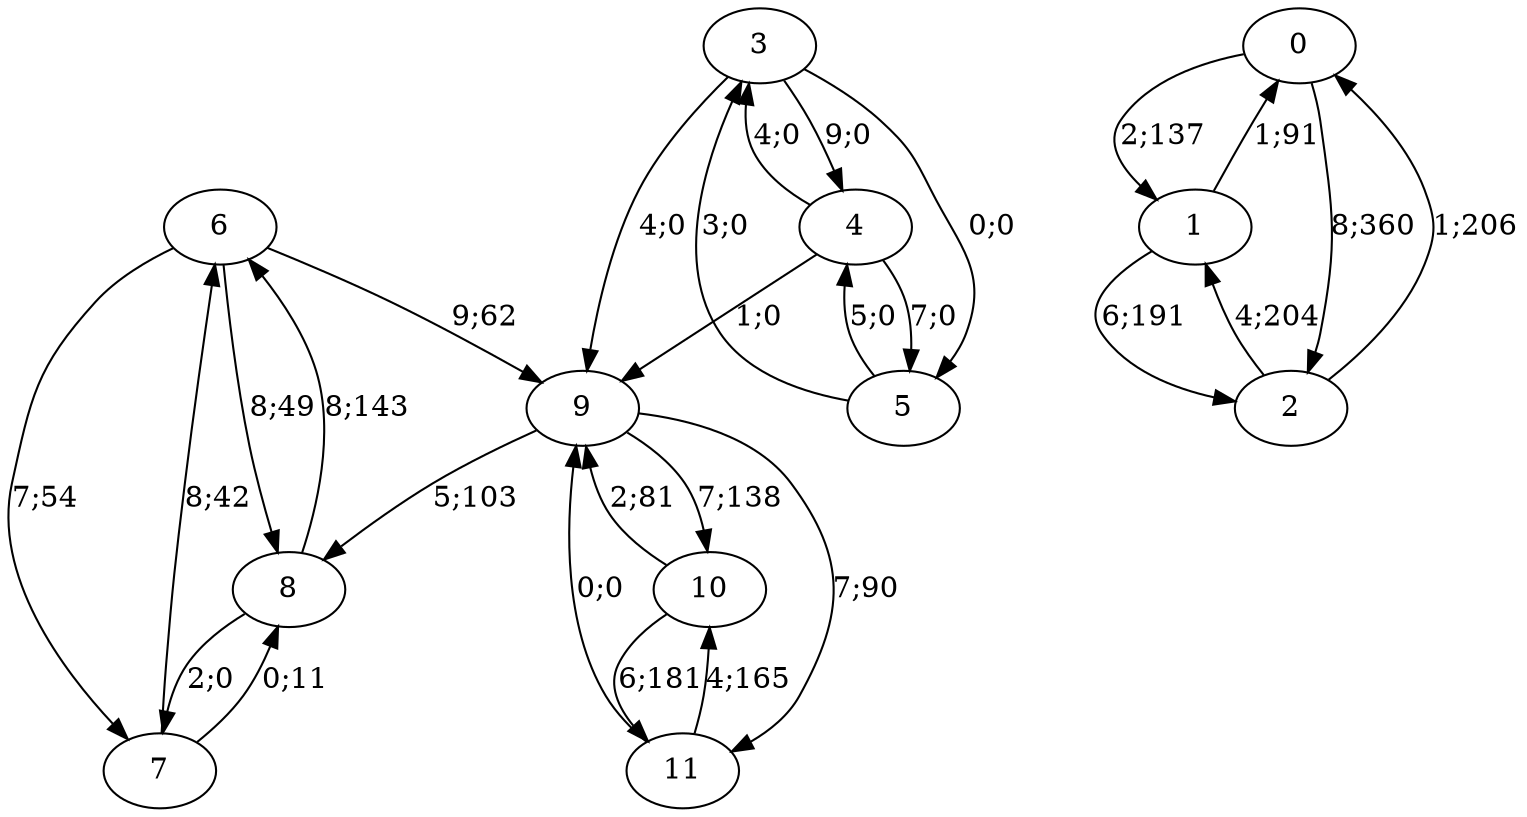 digraph graph3226 {














6 -> 9 [color=black,label="9;62"]
6 -> 7 [color=black,label="7;54"]
6 -> 8 [color=black,label="8;49"]


7 -> 6 [color=black,label="8;42"]
7 -> 8 [color=black,label="0;11"]


8 -> 6 [color=black,label="8;143"]
8 -> 7 [color=black,label="2;0"]








0 -> 1 [color=black,label="2;137"]
0 -> 2 [color=black,label="8;360"]


1 -> 0 [color=black,label="1;91"]
1 -> 2 [color=black,label="6;191"]


2 -> 0 [color=black,label="1;206"]
2 -> 1 [color=black,label="4;204"]






































9 -> 8 [color=black,label="5;103"]
9 -> 10 [color=black,label="7;138"]
9 -> 11 [color=black,label="7;90"]


10 -> 9 [color=black,label="2;81"]
10 -> 11 [color=black,label="6;181"]


11 -> 9 [color=black,label="0;0"]
11 -> 10 [color=black,label="4;165"]








3 -> 9 [color=black,label="4;0"]
3 -> 4 [color=black,label="9;0"]
3 -> 5 [color=black,label="0;0"]


4 -> 9 [color=black,label="1;0"]
4 -> 3 [color=black,label="4;0"]
4 -> 5 [color=black,label="7;0"]


5 -> 3 [color=black,label="3;0"]
5 -> 4 [color=black,label="5;0"]













}